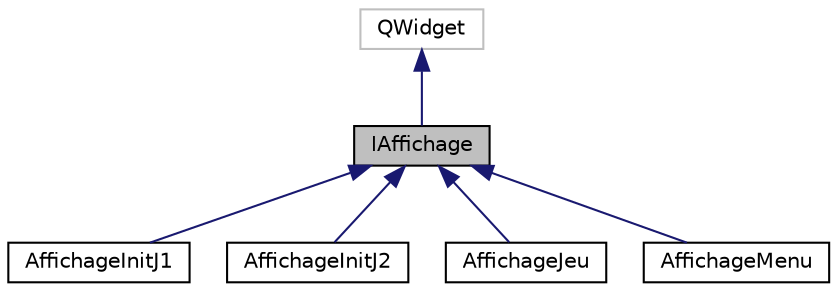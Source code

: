 digraph "IAffichage"
{
  edge [fontname="Helvetica",fontsize="10",labelfontname="Helvetica",labelfontsize="10"];
  node [fontname="Helvetica",fontsize="10",shape=record];
  Node1 [label="IAffichage",height=0.2,width=0.4,color="black", fillcolor="grey75", style="filled", fontcolor="black"];
  Node2 -> Node1 [dir="back",color="midnightblue",fontsize="10",style="solid",fontname="Helvetica"];
  Node2 [label="QWidget",height=0.2,width=0.4,color="grey75", fillcolor="white", style="filled"];
  Node1 -> Node3 [dir="back",color="midnightblue",fontsize="10",style="solid",fontname="Helvetica"];
  Node3 [label="AffichageInitJ1",height=0.2,width=0.4,color="black", fillcolor="white", style="filled",URL="$class_affichage_init_j1.html",tooltip="classe representant l&#39;affichage de la phase d&#39;initialisation du J1 "];
  Node1 -> Node4 [dir="back",color="midnightblue",fontsize="10",style="solid",fontname="Helvetica"];
  Node4 [label="AffichageInitJ2",height=0.2,width=0.4,color="black", fillcolor="white", style="filled",URL="$class_affichage_init_j2.html",tooltip="classe representant l&#39;affichage de la phase d&#39;initialisation du J2 "];
  Node1 -> Node5 [dir="back",color="midnightblue",fontsize="10",style="solid",fontname="Helvetica"];
  Node5 [label="AffichageJeu",height=0.2,width=0.4,color="black", fillcolor="white", style="filled",URL="$class_affichage_jeu.html",tooltip="classe representant l&#39;affichage du jeu "];
  Node1 -> Node6 [dir="back",color="midnightblue",fontsize="10",style="solid",fontname="Helvetica"];
  Node6 [label="AffichageMenu",height=0.2,width=0.4,color="black", fillcolor="white", style="filled",URL="$class_affichage_menu.html",tooltip="classe representant l&#39;affichage du menu "];
}
